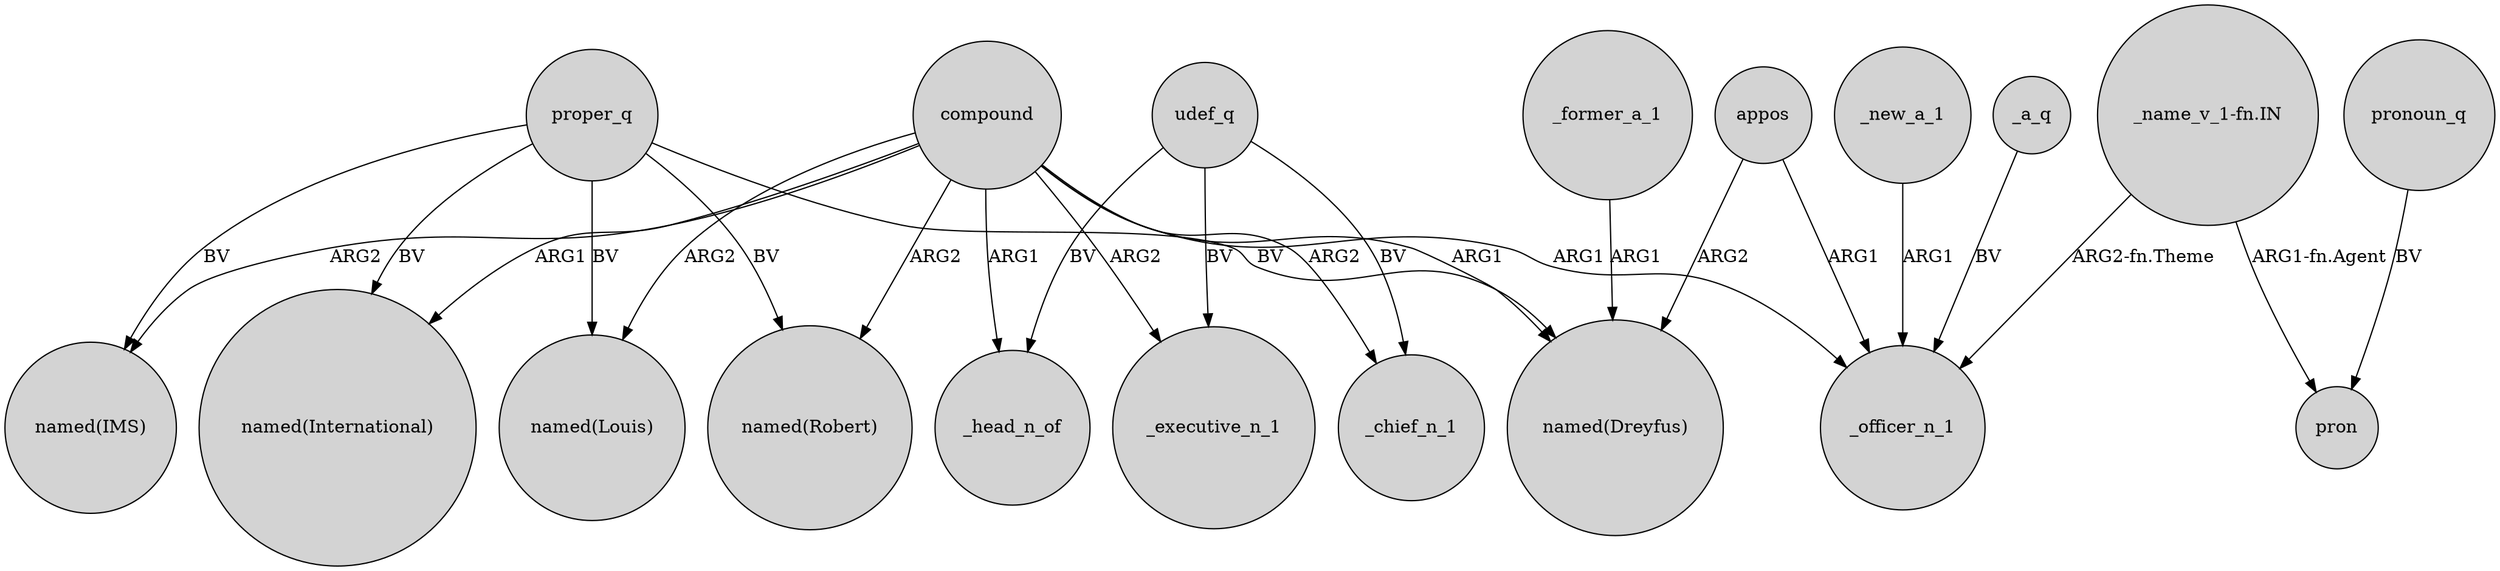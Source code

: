 digraph {
	node [shape=circle style=filled]
	compound -> "named(International)" [label=ARG1]
	proper_q -> "named(Louis)" [label=BV]
	udef_q -> _executive_n_1 [label=BV]
	_new_a_1 -> _officer_n_1 [label=ARG1]
	proper_q -> "named(IMS)" [label=BV]
	_a_q -> _officer_n_1 [label=BV]
	compound -> "named(Robert)" [label=ARG2]
	compound -> _head_n_of [label=ARG1]
	"_name_v_1-fn.IN" -> _officer_n_1 [label="ARG2-fn.Theme"]
	compound -> "named(Dreyfus)" [label=ARG1]
	compound -> _chief_n_1 [label=ARG2]
	compound -> _officer_n_1 [label=ARG1]
	"_name_v_1-fn.IN" -> pron [label="ARG1-fn.Agent"]
	pronoun_q -> pron [label=BV]
	udef_q -> _chief_n_1 [label=BV]
	proper_q -> "named(Robert)" [label=BV]
	udef_q -> _head_n_of [label=BV]
	compound -> "named(IMS)" [label=ARG2]
	_former_a_1 -> "named(Dreyfus)" [label=ARG1]
	appos -> "named(Dreyfus)" [label=ARG2]
	compound -> "named(Louis)" [label=ARG2]
	compound -> _executive_n_1 [label=ARG2]
	proper_q -> "named(Dreyfus)" [label=BV]
	proper_q -> "named(International)" [label=BV]
	appos -> _officer_n_1 [label=ARG1]
}
